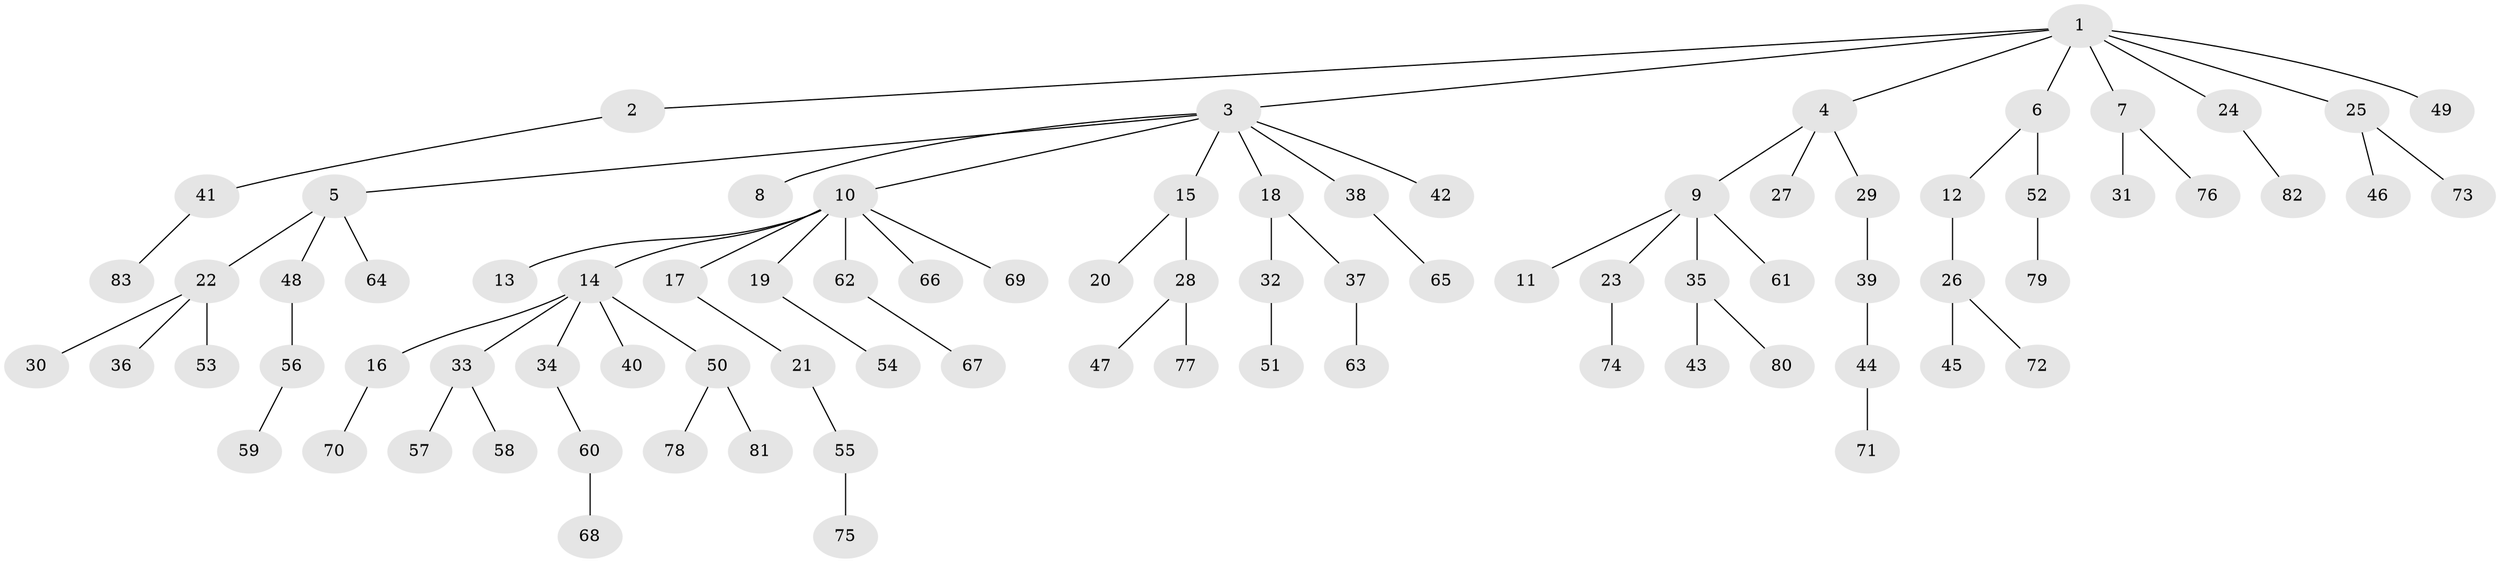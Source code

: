 // Generated by graph-tools (version 1.1) at 2025/02/03/09/25 03:02:17]
// undirected, 83 vertices, 82 edges
graph export_dot {
graph [start="1"]
  node [color=gray90,style=filled];
  1;
  2;
  3;
  4;
  5;
  6;
  7;
  8;
  9;
  10;
  11;
  12;
  13;
  14;
  15;
  16;
  17;
  18;
  19;
  20;
  21;
  22;
  23;
  24;
  25;
  26;
  27;
  28;
  29;
  30;
  31;
  32;
  33;
  34;
  35;
  36;
  37;
  38;
  39;
  40;
  41;
  42;
  43;
  44;
  45;
  46;
  47;
  48;
  49;
  50;
  51;
  52;
  53;
  54;
  55;
  56;
  57;
  58;
  59;
  60;
  61;
  62;
  63;
  64;
  65;
  66;
  67;
  68;
  69;
  70;
  71;
  72;
  73;
  74;
  75;
  76;
  77;
  78;
  79;
  80;
  81;
  82;
  83;
  1 -- 2;
  1 -- 3;
  1 -- 4;
  1 -- 6;
  1 -- 7;
  1 -- 24;
  1 -- 25;
  1 -- 49;
  2 -- 41;
  3 -- 5;
  3 -- 8;
  3 -- 10;
  3 -- 15;
  3 -- 18;
  3 -- 38;
  3 -- 42;
  4 -- 9;
  4 -- 27;
  4 -- 29;
  5 -- 22;
  5 -- 48;
  5 -- 64;
  6 -- 12;
  6 -- 52;
  7 -- 31;
  7 -- 76;
  9 -- 11;
  9 -- 23;
  9 -- 35;
  9 -- 61;
  10 -- 13;
  10 -- 14;
  10 -- 17;
  10 -- 19;
  10 -- 62;
  10 -- 66;
  10 -- 69;
  12 -- 26;
  14 -- 16;
  14 -- 33;
  14 -- 34;
  14 -- 40;
  14 -- 50;
  15 -- 20;
  15 -- 28;
  16 -- 70;
  17 -- 21;
  18 -- 32;
  18 -- 37;
  19 -- 54;
  21 -- 55;
  22 -- 30;
  22 -- 36;
  22 -- 53;
  23 -- 74;
  24 -- 82;
  25 -- 46;
  25 -- 73;
  26 -- 45;
  26 -- 72;
  28 -- 47;
  28 -- 77;
  29 -- 39;
  32 -- 51;
  33 -- 57;
  33 -- 58;
  34 -- 60;
  35 -- 43;
  35 -- 80;
  37 -- 63;
  38 -- 65;
  39 -- 44;
  41 -- 83;
  44 -- 71;
  48 -- 56;
  50 -- 78;
  50 -- 81;
  52 -- 79;
  55 -- 75;
  56 -- 59;
  60 -- 68;
  62 -- 67;
}
